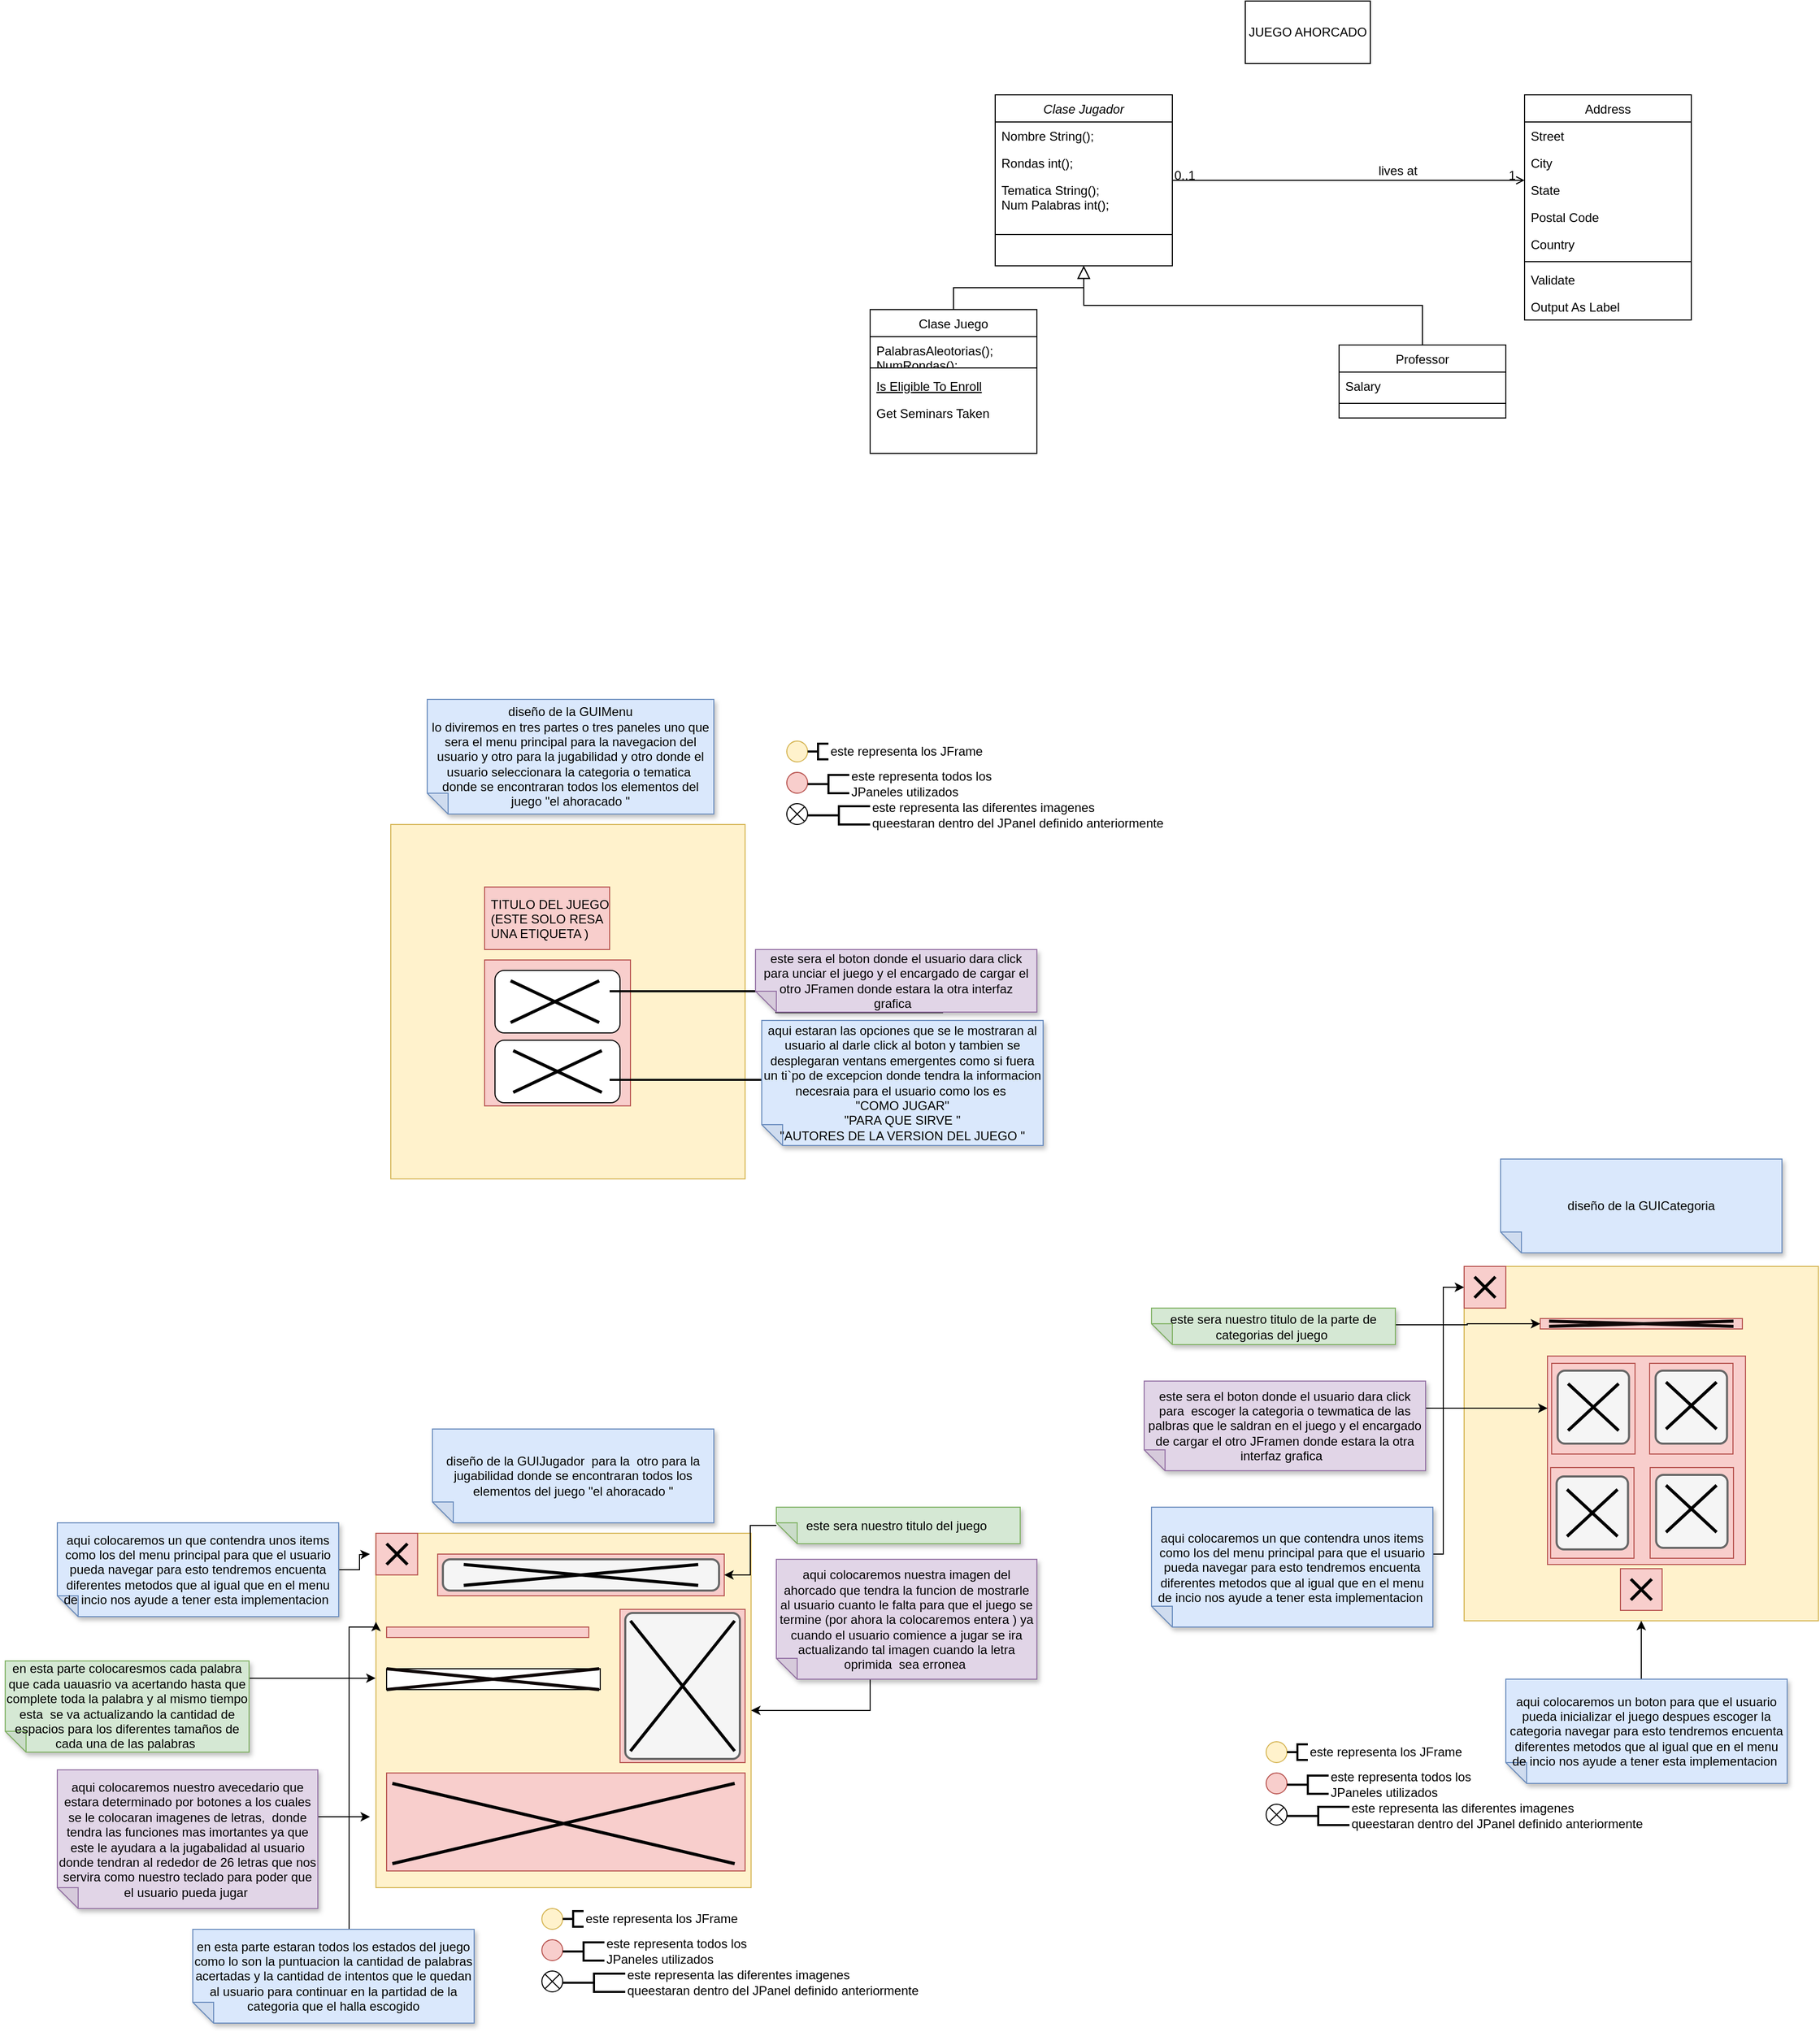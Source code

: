 <mxfile version="20.4.1" type="google"><diagram id="C5RBs43oDa-KdzZeNtuy" name="Page-1"><mxGraphModel grid="1" page="1" gridSize="10" guides="1" tooltips="1" connect="1" arrows="1" fold="1" pageScale="1" pageWidth="827" pageHeight="1169" math="0" shadow="0"><root><mxCell id="WIyWlLk6GJQsqaUBKTNV-0"/><mxCell id="WIyWlLk6GJQsqaUBKTNV-1" parent="WIyWlLk6GJQsqaUBKTNV-0"/><mxCell id="eJJuO-m5CHHQJqzlYh4W-20" value="" style="rounded=0;whiteSpace=wrap;html=1;fillColor=#f8cecc;strokeColor=#b85450;" vertex="1" parent="WIyWlLk6GJQsqaUBKTNV-1"><mxGeometry x="628.5" y="1434" width="80" height="87" as="geometry"/></mxCell><mxCell id="zkfFHV4jXpPFQw0GAbJ--0" value="Clase Jugador" style="swimlane;fontStyle=2;align=center;verticalAlign=top;childLayout=stackLayout;horizontal=1;startSize=26;horizontalStack=0;resizeParent=1;resizeLast=0;collapsible=1;marginBottom=0;rounded=0;shadow=0;strokeWidth=1;" vertex="1" parent="WIyWlLk6GJQsqaUBKTNV-1"><mxGeometry y="120" width="170" height="164" as="geometry"><mxRectangle x="230" y="140" width="160" height="26" as="alternateBounds"/></mxGeometry></mxCell><mxCell id="zkfFHV4jXpPFQw0GAbJ--1" value="Nombre String();" style="text;align=left;verticalAlign=top;spacingLeft=4;spacingRight=4;overflow=hidden;rotatable=0;points=[[0,0.5],[1,0.5]];portConstraint=eastwest;" vertex="1" parent="zkfFHV4jXpPFQw0GAbJ--0"><mxGeometry y="26" width="170" height="26" as="geometry"/></mxCell><mxCell id="zkfFHV4jXpPFQw0GAbJ--2" value="Rondas int();&#10;" style="text;align=left;verticalAlign=top;spacingLeft=4;spacingRight=4;overflow=hidden;rotatable=0;points=[[0,0.5],[1,0.5]];portConstraint=eastwest;rounded=0;shadow=0;html=0;" vertex="1" parent="zkfFHV4jXpPFQw0GAbJ--0"><mxGeometry y="52" width="170" height="26" as="geometry"/></mxCell><mxCell id="zkfFHV4jXpPFQw0GAbJ--3" value="Tematica String();&#10;Num Palabras int();&#10;" style="text;align=left;verticalAlign=top;spacingLeft=4;spacingRight=4;overflow=hidden;rotatable=0;points=[[0,0.5],[1,0.5]];portConstraint=eastwest;rounded=0;shadow=0;html=0;" vertex="1" parent="zkfFHV4jXpPFQw0GAbJ--0"><mxGeometry y="78" width="170" height="52" as="geometry"/></mxCell><mxCell id="zkfFHV4jXpPFQw0GAbJ--4" value="" style="line;html=1;strokeWidth=1;align=left;verticalAlign=middle;spacingTop=-1;spacingLeft=3;spacingRight=3;rotatable=0;labelPosition=right;points=[];portConstraint=eastwest;" vertex="1" parent="zkfFHV4jXpPFQw0GAbJ--0"><mxGeometry y="130" width="170" height="8" as="geometry"/></mxCell><mxCell id="zkfFHV4jXpPFQw0GAbJ--6" value="Clase Juego" style="swimlane;fontStyle=0;align=center;verticalAlign=top;childLayout=stackLayout;horizontal=1;startSize=26;horizontalStack=0;resizeParent=1;resizeLast=0;collapsible=1;marginBottom=0;rounded=0;shadow=0;strokeWidth=1;" vertex="1" parent="WIyWlLk6GJQsqaUBKTNV-1"><mxGeometry x="-120" y="326" width="160" height="138" as="geometry"><mxRectangle x="130" y="380" width="160" height="26" as="alternateBounds"/></mxGeometry></mxCell><mxCell id="zkfFHV4jXpPFQw0GAbJ--7" value="PalabrasAleotorias();&#10;NumRondas();&#10;IntentosRestantes();" style="text;align=left;verticalAlign=top;spacingLeft=4;spacingRight=4;overflow=hidden;rotatable=0;points=[[0,0.5],[1,0.5]];portConstraint=eastwest;" vertex="1" parent="zkfFHV4jXpPFQw0GAbJ--6"><mxGeometry y="26" width="160" height="26" as="geometry"/></mxCell><mxCell id="zkfFHV4jXpPFQw0GAbJ--9" value="" style="line;html=1;strokeWidth=1;align=left;verticalAlign=middle;spacingTop=-1;spacingLeft=3;spacingRight=3;rotatable=0;labelPosition=right;points=[];portConstraint=eastwest;" vertex="1" parent="zkfFHV4jXpPFQw0GAbJ--6"><mxGeometry y="52" width="160" height="8" as="geometry"/></mxCell><mxCell id="zkfFHV4jXpPFQw0GAbJ--10" value="Is Eligible To Enroll" style="text;align=left;verticalAlign=top;spacingLeft=4;spacingRight=4;overflow=hidden;rotatable=0;points=[[0,0.5],[1,0.5]];portConstraint=eastwest;fontStyle=4" vertex="1" parent="zkfFHV4jXpPFQw0GAbJ--6"><mxGeometry y="60" width="160" height="26" as="geometry"/></mxCell><mxCell id="zkfFHV4jXpPFQw0GAbJ--11" value="Get Seminars Taken" style="text;align=left;verticalAlign=top;spacingLeft=4;spacingRight=4;overflow=hidden;rotatable=0;points=[[0,0.5],[1,0.5]];portConstraint=eastwest;" vertex="1" parent="zkfFHV4jXpPFQw0GAbJ--6"><mxGeometry y="86" width="160" height="26" as="geometry"/></mxCell><mxCell id="zkfFHV4jXpPFQw0GAbJ--12" value="" style="endArrow=block;endSize=10;endFill=0;shadow=0;strokeWidth=1;rounded=0;edgeStyle=elbowEdgeStyle;elbow=vertical;" edge="1" parent="WIyWlLk6GJQsqaUBKTNV-1" source="zkfFHV4jXpPFQw0GAbJ--6" target="zkfFHV4jXpPFQw0GAbJ--0"><mxGeometry width="160" relative="1" as="geometry"><mxPoint x="200" y="203" as="sourcePoint"/><mxPoint x="200" y="203" as="targetPoint"/></mxGeometry></mxCell><mxCell id="zkfFHV4jXpPFQw0GAbJ--13" value="Professor" style="swimlane;fontStyle=0;align=center;verticalAlign=top;childLayout=stackLayout;horizontal=1;startSize=26;horizontalStack=0;resizeParent=1;resizeLast=0;collapsible=1;marginBottom=0;rounded=0;shadow=0;strokeWidth=1;" vertex="1" parent="WIyWlLk6GJQsqaUBKTNV-1"><mxGeometry x="330" y="360" width="160" height="70" as="geometry"><mxRectangle x="340" y="380" width="170" height="26" as="alternateBounds"/></mxGeometry></mxCell><mxCell id="zkfFHV4jXpPFQw0GAbJ--14" value="Salary" style="text;align=left;verticalAlign=top;spacingLeft=4;spacingRight=4;overflow=hidden;rotatable=0;points=[[0,0.5],[1,0.5]];portConstraint=eastwest;" vertex="1" parent="zkfFHV4jXpPFQw0GAbJ--13"><mxGeometry y="26" width="160" height="26" as="geometry"/></mxCell><mxCell id="zkfFHV4jXpPFQw0GAbJ--15" value="" style="line;html=1;strokeWidth=1;align=left;verticalAlign=middle;spacingTop=-1;spacingLeft=3;spacingRight=3;rotatable=0;labelPosition=right;points=[];portConstraint=eastwest;" vertex="1" parent="zkfFHV4jXpPFQw0GAbJ--13"><mxGeometry y="52" width="160" height="8" as="geometry"/></mxCell><mxCell id="zkfFHV4jXpPFQw0GAbJ--16" value="" style="endArrow=block;endSize=10;endFill=0;shadow=0;strokeWidth=1;rounded=0;edgeStyle=elbowEdgeStyle;elbow=vertical;" edge="1" parent="WIyWlLk6GJQsqaUBKTNV-1" source="zkfFHV4jXpPFQw0GAbJ--13" target="zkfFHV4jXpPFQw0GAbJ--0"><mxGeometry width="160" relative="1" as="geometry"><mxPoint x="210" y="373" as="sourcePoint"/><mxPoint x="310" y="271" as="targetPoint"/></mxGeometry></mxCell><mxCell id="zkfFHV4jXpPFQw0GAbJ--17" value="Address" style="swimlane;fontStyle=0;align=center;verticalAlign=top;childLayout=stackLayout;horizontal=1;startSize=26;horizontalStack=0;resizeParent=1;resizeLast=0;collapsible=1;marginBottom=0;rounded=0;shadow=0;strokeWidth=1;" vertex="1" parent="WIyWlLk6GJQsqaUBKTNV-1"><mxGeometry x="508" y="120" width="160" height="216" as="geometry"><mxRectangle x="550" y="140" width="160" height="26" as="alternateBounds"/></mxGeometry></mxCell><mxCell id="zkfFHV4jXpPFQw0GAbJ--18" value="Street" style="text;align=left;verticalAlign=top;spacingLeft=4;spacingRight=4;overflow=hidden;rotatable=0;points=[[0,0.5],[1,0.5]];portConstraint=eastwest;" vertex="1" parent="zkfFHV4jXpPFQw0GAbJ--17"><mxGeometry y="26" width="160" height="26" as="geometry"/></mxCell><mxCell id="zkfFHV4jXpPFQw0GAbJ--19" value="City" style="text;align=left;verticalAlign=top;spacingLeft=4;spacingRight=4;overflow=hidden;rotatable=0;points=[[0,0.5],[1,0.5]];portConstraint=eastwest;rounded=0;shadow=0;html=0;" vertex="1" parent="zkfFHV4jXpPFQw0GAbJ--17"><mxGeometry y="52" width="160" height="26" as="geometry"/></mxCell><mxCell id="zkfFHV4jXpPFQw0GAbJ--20" value="State" style="text;align=left;verticalAlign=top;spacingLeft=4;spacingRight=4;overflow=hidden;rotatable=0;points=[[0,0.5],[1,0.5]];portConstraint=eastwest;rounded=0;shadow=0;html=0;" vertex="1" parent="zkfFHV4jXpPFQw0GAbJ--17"><mxGeometry y="78" width="160" height="26" as="geometry"/></mxCell><mxCell id="zkfFHV4jXpPFQw0GAbJ--21" value="Postal Code" style="text;align=left;verticalAlign=top;spacingLeft=4;spacingRight=4;overflow=hidden;rotatable=0;points=[[0,0.5],[1,0.5]];portConstraint=eastwest;rounded=0;shadow=0;html=0;" vertex="1" parent="zkfFHV4jXpPFQw0GAbJ--17"><mxGeometry y="104" width="160" height="26" as="geometry"/></mxCell><mxCell id="zkfFHV4jXpPFQw0GAbJ--22" value="Country" style="text;align=left;verticalAlign=top;spacingLeft=4;spacingRight=4;overflow=hidden;rotatable=0;points=[[0,0.5],[1,0.5]];portConstraint=eastwest;rounded=0;shadow=0;html=0;" vertex="1" parent="zkfFHV4jXpPFQw0GAbJ--17"><mxGeometry y="130" width="160" height="26" as="geometry"/></mxCell><mxCell id="zkfFHV4jXpPFQw0GAbJ--23" value="" style="line;html=1;strokeWidth=1;align=left;verticalAlign=middle;spacingTop=-1;spacingLeft=3;spacingRight=3;rotatable=0;labelPosition=right;points=[];portConstraint=eastwest;" vertex="1" parent="zkfFHV4jXpPFQw0GAbJ--17"><mxGeometry y="156" width="160" height="8" as="geometry"/></mxCell><mxCell id="zkfFHV4jXpPFQw0GAbJ--24" value="Validate" style="text;align=left;verticalAlign=top;spacingLeft=4;spacingRight=4;overflow=hidden;rotatable=0;points=[[0,0.5],[1,0.5]];portConstraint=eastwest;" vertex="1" parent="zkfFHV4jXpPFQw0GAbJ--17"><mxGeometry y="164" width="160" height="26" as="geometry"/></mxCell><mxCell id="zkfFHV4jXpPFQw0GAbJ--25" value="Output As Label" style="text;align=left;verticalAlign=top;spacingLeft=4;spacingRight=4;overflow=hidden;rotatable=0;points=[[0,0.5],[1,0.5]];portConstraint=eastwest;" vertex="1" parent="zkfFHV4jXpPFQw0GAbJ--17"><mxGeometry y="190" width="160" height="26" as="geometry"/></mxCell><mxCell id="zkfFHV4jXpPFQw0GAbJ--26" value="" style="endArrow=open;shadow=0;strokeWidth=1;rounded=0;endFill=1;edgeStyle=elbowEdgeStyle;elbow=vertical;" edge="1" parent="WIyWlLk6GJQsqaUBKTNV-1" source="zkfFHV4jXpPFQw0GAbJ--0" target="zkfFHV4jXpPFQw0GAbJ--17"><mxGeometry x="0.5" y="41" relative="1" as="geometry"><mxPoint x="380" y="192" as="sourcePoint"/><mxPoint x="540" y="192" as="targetPoint"/><mxPoint x="-40" y="32" as="offset"/></mxGeometry></mxCell><mxCell id="zkfFHV4jXpPFQw0GAbJ--27" value="0..1" style="resizable=0;align=left;verticalAlign=bottom;labelBackgroundColor=none;fontSize=12;" connectable="0" vertex="1" parent="zkfFHV4jXpPFQw0GAbJ--26"><mxGeometry x="-1" relative="1" as="geometry"><mxPoint y="4" as="offset"/></mxGeometry></mxCell><mxCell id="zkfFHV4jXpPFQw0GAbJ--28" value="1" style="resizable=0;align=right;verticalAlign=bottom;labelBackgroundColor=none;fontSize=12;" connectable="0" vertex="1" parent="zkfFHV4jXpPFQw0GAbJ--26"><mxGeometry x="1" relative="1" as="geometry"><mxPoint x="-7" y="4" as="offset"/></mxGeometry></mxCell><mxCell id="zkfFHV4jXpPFQw0GAbJ--29" value="lives at" style="text;html=1;resizable=0;points=[];;align=center;verticalAlign=middle;labelBackgroundColor=none;rounded=0;shadow=0;strokeWidth=1;fontSize=12;" vertex="1" connectable="0" parent="zkfFHV4jXpPFQw0GAbJ--26"><mxGeometry x="0.5" y="49" relative="1" as="geometry"><mxPoint x="-38" y="40" as="offset"/></mxGeometry></mxCell><mxCell id="DxeqXv4KciWiKfN4FZ3a-0" value="" style="whiteSpace=wrap;html=1;aspect=fixed;fillColor=#fff2cc;strokeColor=#d6b656;" vertex="1" parent="WIyWlLk6GJQsqaUBKTNV-1"><mxGeometry x="-580" y="820" width="340" height="340" as="geometry"/></mxCell><mxCell id="juUtzUg5Ra4ttqDd-dAp-9" value="" style="whiteSpace=wrap;html=1;aspect=fixed;fillColor=#f8cecc;strokeColor=#b85450;" vertex="1" parent="WIyWlLk6GJQsqaUBKTNV-1"><mxGeometry x="-490" y="950" width="140" height="140" as="geometry"/></mxCell><mxCell id="DxeqXv4KciWiKfN4FZ3a-1" value="" style="rounded=1;whiteSpace=wrap;html=1;" vertex="1" parent="WIyWlLk6GJQsqaUBKTNV-1"><mxGeometry x="-480" y="960" width="120" height="60" as="geometry"/></mxCell><mxCell id="FTtFt8hv_-mcsNCD_qoT-0" value="JUEGO AHORCADO" style="rounded=0;whiteSpace=wrap;html=1;" vertex="1" parent="WIyWlLk6GJQsqaUBKTNV-1"><mxGeometry x="240" y="30" width="120" height="60" as="geometry"/></mxCell><mxCell id="juUtzUg5Ra4ttqDd-dAp-1" value="diseño de la GUIMenu&lt;br&gt;lo diviremos en tres partes o tres paneles uno que sera el menu principal para la navegacion del usuario y otro para la jugabilidad y otro donde el usuario seleccionara la categoria o tematica&amp;nbsp; donde se encontraran todos los elementos del juego &quot;el ahoracado &quot;" style="shape=note;whiteSpace=wrap;html=1;backgroundOutline=1;darkOpacity=0.05;fillColor=#dae8fc;strokeColor=#6c8ebf;fillStyle=solid;direction=west;gradientDirection=north;shadow=1;size=20;pointerEvents=1;" vertex="1" parent="WIyWlLk6GJQsqaUBKTNV-1"><mxGeometry x="-545" y="700" width="275" height="110" as="geometry"/></mxCell><mxCell id="juUtzUg5Ra4ttqDd-dAp-2" value="" style="rounded=1;whiteSpace=wrap;html=1;" vertex="1" parent="WIyWlLk6GJQsqaUBKTNV-1"><mxGeometry x="-480" y="1027" width="120" height="60" as="geometry"/></mxCell><mxCell id="juUtzUg5Ra4ttqDd-dAp-3" value="" style="strokeWidth=2;html=1;shape=mxgraph.flowchart.annotation_2;align=left;labelPosition=right;pointerEvents=1;" vertex="1" parent="WIyWlLk6GJQsqaUBKTNV-1"><mxGeometry x="-370" y="1010" width="320" height="110" as="geometry"/></mxCell><mxCell id="juUtzUg5Ra4ttqDd-dAp-5" value="aqui estaran las opciones que se le mostraran al usuario al darle click al boton y tambien se desplegaran ventans emergentes como si fuera un ti`po de excepcion donde tendra la informacion necesraia para el usuario como los es&amp;nbsp;&lt;br&gt;&quot;COMO JUGAR&quot;&lt;br&gt;&quot;PARA QUE SIRVE &quot;&lt;br&gt;&quot;AUTORES DE LA VERSION DEL JUEGO &quot;" style="shape=note;whiteSpace=wrap;html=1;backgroundOutline=1;darkOpacity=0.05;fillColor=#dae8fc;strokeColor=#6c8ebf;fillStyle=solid;direction=west;gradientDirection=north;shadow=1;size=20;pointerEvents=1;" vertex="1" parent="WIyWlLk6GJQsqaUBKTNV-1"><mxGeometry x="-224" y="1008" width="270" height="120" as="geometry"/></mxCell><mxCell id="juUtzUg5Ra4ttqDd-dAp-12" value="" style="rounded=0;whiteSpace=wrap;html=1;fillColor=#f8cecc;strokeColor=#b85450;" vertex="1" parent="WIyWlLk6GJQsqaUBKTNV-1"><mxGeometry x="-490" y="880" width="120" height="60" as="geometry"/></mxCell><mxCell id="juUtzUg5Ra4ttqDd-dAp-6" value="TITULO DEL JUEGO &#10;(ESTE SOLO RESA &#10;UNA ETIQUETA )" style="text;strokeColor=none;fillColor=none;align=left;verticalAlign=middle;spacingLeft=4;spacingRight=4;overflow=hidden;points=[[0,0.5],[1,0.5]];portConstraint=eastwest;rotatable=0;" vertex="1" parent="WIyWlLk6GJQsqaUBKTNV-1"><mxGeometry x="-490" y="885" width="150" height="50" as="geometry"/></mxCell><mxCell id="juUtzUg5Ra4ttqDd-dAp-7" value="" style="strokeWidth=2;html=1;shape=mxgraph.flowchart.annotation_2;align=left;labelPosition=right;pointerEvents=1;" vertex="1" parent="WIyWlLk6GJQsqaUBKTNV-1"><mxGeometry x="-370" y="960" width="320" height="40" as="geometry"/></mxCell><mxCell id="juUtzUg5Ra4ttqDd-dAp-8" value="este sera el boton donde el usuario dara click para unciar el juego y el encargado de cargar el otro JFramen donde estara la otra interfaz grafica&amp;nbsp;&amp;nbsp;" style="shape=note;whiteSpace=wrap;html=1;backgroundOutline=1;darkOpacity=0.05;fillColor=#e1d5e7;strokeColor=#9673a6;fillStyle=solid;direction=west;gradientDirection=north;shadow=1;size=20;pointerEvents=1;" vertex="1" parent="WIyWlLk6GJQsqaUBKTNV-1"><mxGeometry x="-230" y="940" width="270" height="60" as="geometry"/></mxCell><mxCell id="juUtzUg5Ra4ttqDd-dAp-15" value="" style="shape=umlDestroy;whiteSpace=wrap;html=1;strokeWidth=3;" vertex="1" parent="WIyWlLk6GJQsqaUBKTNV-1"><mxGeometry x="-465" y="970" width="85" height="40" as="geometry"/></mxCell><mxCell id="juUtzUg5Ra4ttqDd-dAp-16" value="" style="shape=umlDestroy;whiteSpace=wrap;html=1;strokeWidth=3;" vertex="1" parent="WIyWlLk6GJQsqaUBKTNV-1"><mxGeometry x="-462.5" y="1037" width="85" height="40" as="geometry"/></mxCell><mxCell id="juUtzUg5Ra4ttqDd-dAp-18" value="diseño de la GUIJugador&amp;nbsp; para la&amp;nbsp; otro para la jugabilidad donde se encontraran todos los elementos del juego &quot;el ahoracado &quot;" style="shape=note;whiteSpace=wrap;html=1;backgroundOutline=1;darkOpacity=0.05;fillColor=#dae8fc;strokeColor=#6c8ebf;fillStyle=solid;direction=west;gradientDirection=north;shadow=1;size=20;pointerEvents=1;" vertex="1" parent="WIyWlLk6GJQsqaUBKTNV-1"><mxGeometry x="-540" y="1400" width="270" height="90" as="geometry"/></mxCell><mxCell id="juUtzUg5Ra4ttqDd-dAp-19" value="" style="rounded=0;whiteSpace=wrap;html=1;fillColor=#fff2cc;strokeColor=#d6b656;" vertex="1" parent="WIyWlLk6GJQsqaUBKTNV-1"><mxGeometry x="-594.25" y="1500" width="360" height="340" as="geometry"/></mxCell><mxCell id="juUtzUg5Ra4ttqDd-dAp-20" value="" style="rounded=0;whiteSpace=wrap;html=1;fillColor=#f8cecc;strokeColor=#b85450;" vertex="1" parent="WIyWlLk6GJQsqaUBKTNV-1"><mxGeometry x="-584" y="1730" width="344" height="94" as="geometry"/></mxCell><mxCell id="juUtzUg5Ra4ttqDd-dAp-21" value="" style="rounded=0;whiteSpace=wrap;html=1;fillColor=#f8cecc;strokeColor=#b85450;" vertex="1" parent="WIyWlLk6GJQsqaUBKTNV-1"><mxGeometry x="-594.25" y="1500" width="40" height="40" as="geometry"/></mxCell><mxCell id="juUtzUg5Ra4ttqDd-dAp-22" value="" style="shape=umlDestroy;whiteSpace=wrap;html=1;strokeWidth=3;" vertex="1" parent="WIyWlLk6GJQsqaUBKTNV-1"><mxGeometry x="-584" y="1510" width="20" height="20" as="geometry"/></mxCell><mxCell id="juUtzUg5Ra4ttqDd-dAp-23" value="" style="shape=umlDestroy;whiteSpace=wrap;html=1;strokeWidth=3;" vertex="1" parent="WIyWlLk6GJQsqaUBKTNV-1"><mxGeometry x="-578.5" y="1740" width="328.5" height="77" as="geometry"/></mxCell><mxCell id="juUtzUg5Ra4ttqDd-dAp-33" value="" style="rounded=0;whiteSpace=wrap;html=1;fillColor=#f8cecc;strokeColor=#b85450;" vertex="1" parent="WIyWlLk6GJQsqaUBKTNV-1"><mxGeometry x="-360" y="1573" width="120" height="147" as="geometry"/></mxCell><mxCell id="juUtzUg5Ra4ttqDd-dAp-24" value="" style="rounded=1;whiteSpace=wrap;html=1;absoluteArcSize=1;arcSize=14;strokeWidth=2;fillColor=#f5f5f5;fontColor=#333333;strokeColor=#666666;" vertex="1" parent="WIyWlLk6GJQsqaUBKTNV-1"><mxGeometry x="-355" y="1576.5" width="110" height="140" as="geometry"/></mxCell><mxCell id="juUtzUg5Ra4ttqDd-dAp-27" value="" style="rounded=0;whiteSpace=wrap;html=1;" vertex="1" parent="WIyWlLk6GJQsqaUBKTNV-1"><mxGeometry x="-584" y="1630" width="205" height="20" as="geometry"/></mxCell><mxCell id="juUtzUg5Ra4ttqDd-dAp-28" value="" style="rounded=0;whiteSpace=wrap;html=1;fillColor=#f8cecc;strokeColor=#b85450;" vertex="1" parent="WIyWlLk6GJQsqaUBKTNV-1"><mxGeometry x="-535" y="1520" width="275" height="40" as="geometry"/></mxCell><mxCell id="juUtzUg5Ra4ttqDd-dAp-34" value="" style="rounded=1;whiteSpace=wrap;html=1;absoluteArcSize=1;arcSize=14;strokeWidth=2;fillColor=#f5f5f5;fontColor=#333333;strokeColor=#666666;" vertex="1" parent="WIyWlLk6GJQsqaUBKTNV-1"><mxGeometry x="-530" y="1525" width="265" height="30" as="geometry"/></mxCell><mxCell id="juUtzUg5Ra4ttqDd-dAp-29" value="" style="shape=umlDestroy;whiteSpace=wrap;html=1;strokeWidth=3;" vertex="1" parent="WIyWlLk6GJQsqaUBKTNV-1"><mxGeometry x="-510" y="1530" width="225" height="20" as="geometry"/></mxCell><mxCell id="juUtzUg5Ra4ttqDd-dAp-32" value="" style="shape=umlDestroy;whiteSpace=wrap;html=1;strokeWidth=3;rotation=0;fillColor=#f8cecc;strokeColor=#0F0707;" vertex="1" parent="WIyWlLk6GJQsqaUBKTNV-1"><mxGeometry x="-584" y="1630" width="204" height="20" as="geometry"/></mxCell><mxCell id="juUtzUg5Ra4ttqDd-dAp-35" value="" style="rounded=0;whiteSpace=wrap;html=1;fillColor=#f8cecc;strokeColor=#b85450;" vertex="1" parent="WIyWlLk6GJQsqaUBKTNV-1"><mxGeometry x="-584" y="1590" width="194" height="10" as="geometry"/></mxCell><mxCell id="juUtzUg5Ra4ttqDd-dAp-44" style="edgeStyle=orthogonalEdgeStyle;rounded=0;orthogonalLoop=1;jettySize=auto;html=1;" edge="1" parent="WIyWlLk6GJQsqaUBKTNV-1" source="juUtzUg5Ra4ttqDd-dAp-38" target="juUtzUg5Ra4ttqDd-dAp-19"><mxGeometry relative="1" as="geometry"><Array as="points"><mxPoint x="-120" y="1670"/></Array></mxGeometry></mxCell><mxCell id="juUtzUg5Ra4ttqDd-dAp-38" value="aqui colocaremos nuestra imagen del ahorcado que tendra la funcion de mostrarle al usuario cuanto le falta para que el juego se termine (por ahora la colocaremos entera ) ya cuando el usuario comience a jugar se ira actualizando tal imagen cuando la letra oprimida&amp;nbsp; sea erronea&amp;nbsp;" style="shape=note;whiteSpace=wrap;html=1;backgroundOutline=1;darkOpacity=0.05;fillColor=#e1d5e7;strokeColor=#9673a6;fillStyle=solid;direction=west;gradientDirection=north;shadow=1;size=20;pointerEvents=1;" vertex="1" parent="WIyWlLk6GJQsqaUBKTNV-1"><mxGeometry x="-210" y="1525" width="250" height="115" as="geometry"/></mxCell><mxCell id="juUtzUg5Ra4ttqDd-dAp-40" style="edgeStyle=orthogonalEdgeStyle;rounded=0;orthogonalLoop=1;jettySize=auto;html=1;" edge="1" parent="WIyWlLk6GJQsqaUBKTNV-1" source="juUtzUg5Ra4ttqDd-dAp-39"><mxGeometry relative="1" as="geometry"><mxPoint x="-600" y="1520" as="targetPoint"/></mxGeometry></mxCell><mxCell id="juUtzUg5Ra4ttqDd-dAp-39" value="aqui colocaremos un que contendra unos items como los del menu principal para que el usuario pueda navegar para esto tendremos encuenta diferentes metodos que al igual que en el menu de incio nos ayude a tener esta implementacion&amp;nbsp;" style="shape=note;whiteSpace=wrap;html=1;backgroundOutline=1;darkOpacity=0.05;fillColor=#dae8fc;strokeColor=#6c8ebf;fillStyle=solid;direction=west;gradientDirection=north;shadow=1;size=20;pointerEvents=1;" vertex="1" parent="WIyWlLk6GJQsqaUBKTNV-1"><mxGeometry x="-900" y="1490" width="270" height="90" as="geometry"/></mxCell><mxCell id="juUtzUg5Ra4ttqDd-dAp-43" style="edgeStyle=orthogonalEdgeStyle;rounded=0;orthogonalLoop=1;jettySize=auto;html=1;" edge="1" parent="WIyWlLk6GJQsqaUBKTNV-1" source="juUtzUg5Ra4ttqDd-dAp-41"><mxGeometry relative="1" as="geometry"><mxPoint x="-600" y="1772.0" as="targetPoint"/><Array as="points"><mxPoint x="-640" y="1772"/><mxPoint x="-640" y="1772"/></Array></mxGeometry></mxCell><mxCell id="juUtzUg5Ra4ttqDd-dAp-41" value="aqui colocaremos nuestro avecedario que estara determinado por botones a los cuales se le colocaran imagenes de letras,&amp;nbsp; donde tendra las funciones mas imortantes ya que este le ayudara a la jugabalidad al usuario donde tendran al rededor de 26 letras que nos servira como nuestro teclado para poder que el usuario pueda jugar&amp;nbsp;" style="shape=note;whiteSpace=wrap;html=1;backgroundOutline=1;darkOpacity=0.05;fillColor=#e1d5e7;strokeColor=#9673a6;fillStyle=solid;direction=west;gradientDirection=north;shadow=1;size=20;pointerEvents=1;" vertex="1" parent="WIyWlLk6GJQsqaUBKTNV-1"><mxGeometry x="-900" y="1727" width="250" height="133" as="geometry"/></mxCell><mxCell id="juUtzUg5Ra4ttqDd-dAp-46" style="edgeStyle=orthogonalEdgeStyle;rounded=0;orthogonalLoop=1;jettySize=auto;html=1;entryX=1;entryY=0.5;entryDx=0;entryDy=0;" edge="1" parent="WIyWlLk6GJQsqaUBKTNV-1" source="juUtzUg5Ra4ttqDd-dAp-45" target="juUtzUg5Ra4ttqDd-dAp-28"><mxGeometry relative="1" as="geometry"/></mxCell><mxCell id="juUtzUg5Ra4ttqDd-dAp-45" value="este sera nuestro titulo del juego&amp;nbsp;" style="shape=note;whiteSpace=wrap;html=1;backgroundOutline=1;darkOpacity=0.05;fillStyle=solid;direction=west;gradientDirection=north;shadow=1;size=20;pointerEvents=1;fillColor=#d5e8d4;strokeColor=#82b366;" vertex="1" parent="WIyWlLk6GJQsqaUBKTNV-1"><mxGeometry x="-210" y="1475" width="234" height="35" as="geometry"/></mxCell><mxCell id="juUtzUg5Ra4ttqDd-dAp-47" value="" style="whiteSpace=wrap;html=1;aspect=fixed;fillColor=#fff2cc;strokeColor=#d6b656;" vertex="1" parent="WIyWlLk6GJQsqaUBKTNV-1"><mxGeometry x="450" y="1244" width="340" height="340" as="geometry"/></mxCell><mxCell id="eJJuO-m5CHHQJqzlYh4W-0" value="" style="rounded=0;whiteSpace=wrap;html=1;fillColor=#f8cecc;strokeColor=#b85450;" vertex="1" parent="WIyWlLk6GJQsqaUBKTNV-1"><mxGeometry x="530" y="1330" width="190" height="200" as="geometry"/></mxCell><mxCell id="juUtzUg5Ra4ttqDd-dAp-48" value="diseño de la GUICategoria&lt;br&gt;" style="shape=note;whiteSpace=wrap;html=1;backgroundOutline=1;darkOpacity=0.05;fillColor=#dae8fc;strokeColor=#6c8ebf;fillStyle=solid;direction=west;gradientDirection=north;shadow=1;size=20;pointerEvents=1;" vertex="1" parent="WIyWlLk6GJQsqaUBKTNV-1"><mxGeometry x="485" y="1141" width="270" height="90" as="geometry"/></mxCell><mxCell id="eJJuO-m5CHHQJqzlYh4W-1" value="" style="rounded=0;whiteSpace=wrap;html=1;fillColor=#f8cecc;strokeColor=#b85450;" vertex="1" parent="WIyWlLk6GJQsqaUBKTNV-1"><mxGeometry x="533" y="1437" width="80" height="87" as="geometry"/></mxCell><mxCell id="eJJuO-m5CHHQJqzlYh4W-2" value="" style="rounded=0;whiteSpace=wrap;html=1;fillColor=#f8cecc;strokeColor=#b85450;" vertex="1" parent="WIyWlLk6GJQsqaUBKTNV-1"><mxGeometry x="534" y="1337" width="80" height="87" as="geometry"/></mxCell><mxCell id="eJJuO-m5CHHQJqzlYh4W-3" value="" style="rounded=0;whiteSpace=wrap;html=1;fillColor=#f8cecc;strokeColor=#b85450;" vertex="1" parent="WIyWlLk6GJQsqaUBKTNV-1"><mxGeometry x="628" y="1337" width="80" height="87" as="geometry"/></mxCell><mxCell id="eJJuO-m5CHHQJqzlYh4W-6" value="" style="rounded=0;whiteSpace=wrap;html=1;fillColor=#f8cecc;strokeColor=#b85450;" vertex="1" parent="WIyWlLk6GJQsqaUBKTNV-1"><mxGeometry x="450" y="1244" width="40" height="40" as="geometry"/></mxCell><mxCell id="eJJuO-m5CHHQJqzlYh4W-7" value="" style="shape=umlDestroy;whiteSpace=wrap;html=1;strokeWidth=3;" vertex="1" parent="WIyWlLk6GJQsqaUBKTNV-1"><mxGeometry x="460" y="1254" width="20" height="20" as="geometry"/></mxCell><mxCell id="eJJuO-m5CHHQJqzlYh4W-8" value="" style="rounded=0;whiteSpace=wrap;html=1;fillColor=#f8cecc;strokeColor=#b85450;" vertex="1" parent="WIyWlLk6GJQsqaUBKTNV-1"><mxGeometry x="523" y="1294" width="194" height="10" as="geometry"/></mxCell><mxCell id="eJJuO-m5CHHQJqzlYh4W-9" value="" style="shape=umlDestroy;whiteSpace=wrap;html=1;strokeWidth=3;rotation=0;fillColor=#f8cecc;strokeColor=#0F0707;" vertex="1" parent="WIyWlLk6GJQsqaUBKTNV-1"><mxGeometry x="531.5" y="1296.5" width="177" height="5" as="geometry"/></mxCell><mxCell id="eJJuO-m5CHHQJqzlYh4W-10" value="" style="rounded=1;whiteSpace=wrap;html=1;absoluteArcSize=1;arcSize=14;strokeWidth=2;fillColor=#f5f5f5;fontColor=#333333;strokeColor=#666666;" vertex="1" parent="WIyWlLk6GJQsqaUBKTNV-1"><mxGeometry x="539.75" y="1344" width="68.5" height="70" as="geometry"/></mxCell><mxCell id="eJJuO-m5CHHQJqzlYh4W-11" value="" style="rounded=1;whiteSpace=wrap;html=1;absoluteArcSize=1;arcSize=14;strokeWidth=2;fillColor=#f5f5f5;fontColor=#333333;strokeColor=#666666;" vertex="1" parent="WIyWlLk6GJQsqaUBKTNV-1"><mxGeometry x="538.75" y="1445.5" width="68.5" height="70" as="geometry"/></mxCell><mxCell id="eJJuO-m5CHHQJqzlYh4W-12" value="" style="rounded=1;whiteSpace=wrap;html=1;absoluteArcSize=1;arcSize=14;strokeWidth=2;fillColor=#f5f5f5;fontColor=#333333;strokeColor=#666666;" vertex="1" parent="WIyWlLk6GJQsqaUBKTNV-1"><mxGeometry x="633.75" y="1445.5" width="68.5" height="70" as="geometry"/></mxCell><mxCell id="eJJuO-m5CHHQJqzlYh4W-13" value="" style="rounded=1;whiteSpace=wrap;html=1;absoluteArcSize=1;arcSize=14;strokeWidth=2;fillColor=#f5f5f5;fontColor=#333333;strokeColor=#666666;" vertex="1" parent="WIyWlLk6GJQsqaUBKTNV-1"><mxGeometry x="633.75" y="1344" width="68.5" height="70" as="geometry"/></mxCell><mxCell id="eJJuO-m5CHHQJqzlYh4W-14" value="" style="shape=umlDestroy;whiteSpace=wrap;html=1;strokeWidth=3;" vertex="1" parent="WIyWlLk6GJQsqaUBKTNV-1"><mxGeometry x="-350" y="1584" width="100" height="125" as="geometry"/></mxCell><mxCell id="juUtzUg5Ra4ttqDd-dAp-26" value="" style="shape=umlDestroy;whiteSpace=wrap;html=1;strokeWidth=3;" vertex="1" parent="WIyWlLk6GJQsqaUBKTNV-1"><mxGeometry x="549.75" y="1356.5" width="48.5" height="45" as="geometry"/></mxCell><mxCell id="eJJuO-m5CHHQJqzlYh4W-21" value="" style="rounded=0;whiteSpace=wrap;html=1;fillColor=#f8cecc;strokeColor=#b85450;" vertex="1" parent="WIyWlLk6GJQsqaUBKTNV-1"><mxGeometry x="628.5" y="1437" width="80" height="87" as="geometry"/></mxCell><mxCell id="eJJuO-m5CHHQJqzlYh4W-15" value="" style="shape=umlDestroy;whiteSpace=wrap;html=1;strokeWidth=3;" vertex="1" parent="WIyWlLk6GJQsqaUBKTNV-1"><mxGeometry x="643.75" y="1355" width="48.5" height="45" as="geometry"/></mxCell><mxCell id="eJJuO-m5CHHQJqzlYh4W-22" value="" style="rounded=1;whiteSpace=wrap;html=1;absoluteArcSize=1;arcSize=14;strokeWidth=2;fillColor=#f5f5f5;fontColor=#333333;strokeColor=#666666;" vertex="1" parent="WIyWlLk6GJQsqaUBKTNV-1"><mxGeometry x="634.25" y="1444" width="68.5" height="70" as="geometry"/></mxCell><mxCell id="eJJuO-m5CHHQJqzlYh4W-16" value="" style="shape=umlDestroy;whiteSpace=wrap;html=1;strokeWidth=3;" vertex="1" parent="WIyWlLk6GJQsqaUBKTNV-1"><mxGeometry x="643.75" y="1454" width="48.5" height="45" as="geometry"/></mxCell><mxCell id="eJJuO-m5CHHQJqzlYh4W-17" value="" style="shape=umlDestroy;whiteSpace=wrap;html=1;strokeWidth=3;" vertex="1" parent="WIyWlLk6GJQsqaUBKTNV-1"><mxGeometry x="548.75" y="1458" width="48.5" height="45" as="geometry"/></mxCell><mxCell id="eJJuO-m5CHHQJqzlYh4W-18" value="" style="rounded=0;whiteSpace=wrap;html=1;fillColor=#f8cecc;strokeColor=#b85450;" vertex="1" parent="WIyWlLk6GJQsqaUBKTNV-1"><mxGeometry x="600" y="1534" width="40" height="40" as="geometry"/></mxCell><mxCell id="eJJuO-m5CHHQJqzlYh4W-19" value="" style="shape=umlDestroy;whiteSpace=wrap;html=1;strokeWidth=3;" vertex="1" parent="WIyWlLk6GJQsqaUBKTNV-1"><mxGeometry x="610" y="1544" width="20" height="20" as="geometry"/></mxCell><mxCell id="2BzqpATisl-56_syzsD6-1" style="edgeStyle=orthogonalEdgeStyle;rounded=0;orthogonalLoop=1;jettySize=auto;html=1;entryX=-0.001;entryY=0.409;entryDx=0;entryDy=0;entryPerimeter=0;" edge="1" parent="WIyWlLk6GJQsqaUBKTNV-1" source="2BzqpATisl-56_syzsD6-0" target="juUtzUg5Ra4ttqDd-dAp-19"><mxGeometry relative="1" as="geometry"><Array as="points"><mxPoint x="-680" y="1640"/></Array></mxGeometry></mxCell><mxCell id="2BzqpATisl-56_syzsD6-0" value="en esta parte colocaresmos cada palabra que cada uauasrio va acertando hasta que complete toda la palabra y al mismo tiempo esta&amp;nbsp; se va actualizando la cantidad de espacios para los diferentes tamaños de cada una de las palabras&amp;nbsp;" style="shape=note;whiteSpace=wrap;html=1;backgroundOutline=1;darkOpacity=0.05;fillStyle=solid;direction=west;gradientDirection=north;shadow=1;size=20;pointerEvents=1;fillColor=#d5e8d4;strokeColor=#82b366;" vertex="1" parent="WIyWlLk6GJQsqaUBKTNV-1"><mxGeometry x="-950" y="1622.5" width="234" height="87.5" as="geometry"/></mxCell><mxCell id="2BzqpATisl-56_syzsD6-3" style="edgeStyle=orthogonalEdgeStyle;rounded=0;orthogonalLoop=1;jettySize=auto;html=1;entryX=0;entryY=0.25;entryDx=0;entryDy=0;" edge="1" parent="WIyWlLk6GJQsqaUBKTNV-1" source="2BzqpATisl-56_syzsD6-2" target="juUtzUg5Ra4ttqDd-dAp-19"><mxGeometry relative="1" as="geometry"><Array as="points"><mxPoint x="-620" y="1590"/><mxPoint x="-594" y="1590"/></Array></mxGeometry></mxCell><mxCell id="2BzqpATisl-56_syzsD6-2" value="en esta parte estaran todos los estados del juego como lo son la puntuacion la cantidad de palabras acertadas y la cantidad de intentos que le quedan al usuario para continuar en la partidad de la categoria que el halla escogido" style="shape=note;whiteSpace=wrap;html=1;backgroundOutline=1;darkOpacity=0.05;fillColor=#dae8fc;strokeColor=#6c8ebf;fillStyle=solid;direction=west;gradientDirection=north;shadow=1;size=20;pointerEvents=1;" vertex="1" parent="WIyWlLk6GJQsqaUBKTNV-1"><mxGeometry x="-770" y="1880" width="270" height="90" as="geometry"/></mxCell><mxCell id="2BzqpATisl-56_syzsD6-5" value="" style="ellipse;whiteSpace=wrap;html=1;aspect=fixed;fillColor=#fff2cc;strokeColor=#d6b656;" vertex="1" parent="WIyWlLk6GJQsqaUBKTNV-1"><mxGeometry x="-200" y="740" width="20" height="20" as="geometry"/></mxCell><mxCell id="2BzqpATisl-56_syzsD6-6" value="" style="ellipse;whiteSpace=wrap;html=1;aspect=fixed;fillColor=#f8cecc;strokeColor=#b85450;" vertex="1" parent="WIyWlLk6GJQsqaUBKTNV-1"><mxGeometry x="-200" y="770" width="20" height="20" as="geometry"/></mxCell><mxCell id="2BzqpATisl-56_syzsD6-10" value="" style="verticalLabelPosition=bottom;verticalAlign=top;html=1;shape=mxgraph.flowchart.or;" vertex="1" parent="WIyWlLk6GJQsqaUBKTNV-1"><mxGeometry x="-200" y="800" width="20" height="20" as="geometry"/></mxCell><mxCell id="2BzqpATisl-56_syzsD6-12" value="este representa los JFrame" style="strokeWidth=2;html=1;shape=mxgraph.flowchart.annotation_2;align=left;labelPosition=right;pointerEvents=1;" vertex="1" parent="WIyWlLk6GJQsqaUBKTNV-1"><mxGeometry x="-180" y="742.5" width="20" height="15" as="geometry"/></mxCell><mxCell id="2BzqpATisl-56_syzsD6-13" value="este representa todos los &lt;br&gt;JPaneles utilizados" style="strokeWidth=2;html=1;shape=mxgraph.flowchart.annotation_2;align=left;labelPosition=right;pointerEvents=1;" vertex="1" parent="WIyWlLk6GJQsqaUBKTNV-1"><mxGeometry x="-180" y="772.5" width="40" height="17.5" as="geometry"/></mxCell><mxCell id="2BzqpATisl-56_syzsD6-14" value="este representa las diferentes imagenes&amp;nbsp;&lt;br&gt;queestaran dentro del JPanel definido anteriormente" style="strokeWidth=2;html=1;shape=mxgraph.flowchart.annotation_2;align=left;labelPosition=right;pointerEvents=1;" vertex="1" parent="WIyWlLk6GJQsqaUBKTNV-1"><mxGeometry x="-180" y="802.5" width="60" height="17.5" as="geometry"/></mxCell><mxCell id="2BzqpATisl-56_syzsD6-23" value="" style="ellipse;whiteSpace=wrap;html=1;aspect=fixed;fillColor=#fff2cc;strokeColor=#d6b656;" vertex="1" parent="WIyWlLk6GJQsqaUBKTNV-1"><mxGeometry x="-435" y="1860" width="20" height="20" as="geometry"/></mxCell><mxCell id="2BzqpATisl-56_syzsD6-24" value="" style="ellipse;whiteSpace=wrap;html=1;aspect=fixed;fillColor=#f8cecc;strokeColor=#b85450;" vertex="1" parent="WIyWlLk6GJQsqaUBKTNV-1"><mxGeometry x="-435" y="1890" width="20" height="20" as="geometry"/></mxCell><mxCell id="2BzqpATisl-56_syzsD6-25" value="" style="verticalLabelPosition=bottom;verticalAlign=top;html=1;shape=mxgraph.flowchart.or;" vertex="1" parent="WIyWlLk6GJQsqaUBKTNV-1"><mxGeometry x="-435" y="1920" width="20" height="20" as="geometry"/></mxCell><mxCell id="2BzqpATisl-56_syzsD6-26" value="este representa los JFrame" style="strokeWidth=2;html=1;shape=mxgraph.flowchart.annotation_2;align=left;labelPosition=right;pointerEvents=1;" vertex="1" parent="WIyWlLk6GJQsqaUBKTNV-1"><mxGeometry x="-415" y="1862.5" width="20" height="15" as="geometry"/></mxCell><mxCell id="2BzqpATisl-56_syzsD6-27" value="este representa todos los &lt;br&gt;JPaneles utilizados" style="strokeWidth=2;html=1;shape=mxgraph.flowchart.annotation_2;align=left;labelPosition=right;pointerEvents=1;" vertex="1" parent="WIyWlLk6GJQsqaUBKTNV-1"><mxGeometry x="-415" y="1892.5" width="40" height="17.5" as="geometry"/></mxCell><mxCell id="2BzqpATisl-56_syzsD6-28" value="este representa las diferentes imagenes&amp;nbsp;&lt;br&gt;queestaran dentro del JPanel definido anteriormente" style="strokeWidth=2;html=1;shape=mxgraph.flowchart.annotation_2;align=left;labelPosition=right;pointerEvents=1;" vertex="1" parent="WIyWlLk6GJQsqaUBKTNV-1"><mxGeometry x="-415" y="1922.5" width="60" height="17.5" as="geometry"/></mxCell><mxCell id="2BzqpATisl-56_syzsD6-30" style="edgeStyle=orthogonalEdgeStyle;rounded=0;orthogonalLoop=1;jettySize=auto;html=1;entryX=0;entryY=0.5;entryDx=0;entryDy=0;" edge="1" parent="WIyWlLk6GJQsqaUBKTNV-1" source="2BzqpATisl-56_syzsD6-29" target="eJJuO-m5CHHQJqzlYh4W-8"><mxGeometry relative="1" as="geometry"><Array as="points"><mxPoint x="453" y="1300"/></Array></mxGeometry></mxCell><mxCell id="2BzqpATisl-56_syzsD6-29" value="este sera nuestro titulo de la parte de categorias del juego&amp;nbsp;" style="shape=note;whiteSpace=wrap;html=1;backgroundOutline=1;darkOpacity=0.05;fillStyle=solid;direction=west;gradientDirection=north;shadow=1;size=20;pointerEvents=1;fillColor=#d5e8d4;strokeColor=#82b366;" vertex="1" parent="WIyWlLk6GJQsqaUBKTNV-1"><mxGeometry x="150" y="1284" width="234" height="35" as="geometry"/></mxCell><mxCell id="2BzqpATisl-56_syzsD6-32" style="edgeStyle=orthogonalEdgeStyle;rounded=0;orthogonalLoop=1;jettySize=auto;html=1;entryX=0.5;entryY=1;entryDx=0;entryDy=0;" edge="1" parent="WIyWlLk6GJQsqaUBKTNV-1" source="2BzqpATisl-56_syzsD6-31" target="juUtzUg5Ra4ttqDd-dAp-47"><mxGeometry relative="1" as="geometry"><Array as="points"><mxPoint x="620" y="1620"/><mxPoint x="620" y="1620"/></Array></mxGeometry></mxCell><mxCell id="2BzqpATisl-56_syzsD6-31" value="aqui colocaremos un boton para que el usuario pueda inicializar el juego despues escoger la categoria navegar para esto tendremos encuenta diferentes metodos que al igual que en el menu de incio nos ayude a tener esta implementacion&amp;nbsp;" style="shape=note;whiteSpace=wrap;html=1;backgroundOutline=1;darkOpacity=0.05;fillColor=#dae8fc;strokeColor=#6c8ebf;fillStyle=solid;direction=west;gradientDirection=north;shadow=1;size=20;pointerEvents=1;" vertex="1" parent="WIyWlLk6GJQsqaUBKTNV-1"><mxGeometry x="490" y="1640" width="270" height="100" as="geometry"/></mxCell><mxCell id="2BzqpATisl-56_syzsD6-34" style="edgeStyle=orthogonalEdgeStyle;rounded=0;orthogonalLoop=1;jettySize=auto;html=1;entryX=0;entryY=0.25;entryDx=0;entryDy=0;" edge="1" parent="WIyWlLk6GJQsqaUBKTNV-1" source="2BzqpATisl-56_syzsD6-33" target="eJJuO-m5CHHQJqzlYh4W-0"><mxGeometry relative="1" as="geometry"><Array as="points"><mxPoint x="450" y="1380"/><mxPoint x="450" y="1380"/></Array></mxGeometry></mxCell><mxCell id="2BzqpATisl-56_syzsD6-33" value="este sera el boton donde el usuario dara click para&amp;nbsp; escoger la categoria o tewmatica de las palbras que le saldran en el juego y el encargado de cargar el otro JFramen donde estara la otra interfaz grafica&amp;nbsp;&amp;nbsp;" style="shape=note;whiteSpace=wrap;html=1;backgroundOutline=1;darkOpacity=0.05;fillColor=#e1d5e7;strokeColor=#9673a6;fillStyle=solid;direction=west;gradientDirection=north;shadow=1;size=20;pointerEvents=1;" vertex="1" parent="WIyWlLk6GJQsqaUBKTNV-1"><mxGeometry x="143" y="1354" width="270" height="86" as="geometry"/></mxCell><mxCell id="2BzqpATisl-56_syzsD6-36" style="edgeStyle=orthogonalEdgeStyle;rounded=0;orthogonalLoop=1;jettySize=auto;html=1;entryX=0;entryY=0.5;entryDx=0;entryDy=0;" edge="1" parent="WIyWlLk6GJQsqaUBKTNV-1" source="2BzqpATisl-56_syzsD6-35" target="eJJuO-m5CHHQJqzlYh4W-6"><mxGeometry relative="1" as="geometry"><Array as="points"><mxPoint x="430" y="1520"/><mxPoint x="430" y="1264"/></Array></mxGeometry></mxCell><mxCell id="2BzqpATisl-56_syzsD6-35" value="aqui colocaremos un que contendra unos items como los del menu principal para que el usuario pueda navegar para esto tendremos encuenta diferentes metodos que al igual que en el menu de incio nos ayude a tener esta implementacion&amp;nbsp;" style="shape=note;whiteSpace=wrap;html=1;backgroundOutline=1;darkOpacity=0.05;fillColor=#dae8fc;strokeColor=#6c8ebf;fillStyle=solid;direction=west;gradientDirection=north;shadow=1;size=20;pointerEvents=1;" vertex="1" parent="WIyWlLk6GJQsqaUBKTNV-1"><mxGeometry x="150" y="1475" width="270" height="115" as="geometry"/></mxCell><mxCell id="2BzqpATisl-56_syzsD6-37" value="" style="ellipse;whiteSpace=wrap;html=1;aspect=fixed;fillColor=#fff2cc;strokeColor=#d6b656;" vertex="1" parent="WIyWlLk6GJQsqaUBKTNV-1"><mxGeometry x="260" y="1700" width="20" height="20" as="geometry"/></mxCell><mxCell id="2BzqpATisl-56_syzsD6-38" value="" style="ellipse;whiteSpace=wrap;html=1;aspect=fixed;fillColor=#f8cecc;strokeColor=#b85450;" vertex="1" parent="WIyWlLk6GJQsqaUBKTNV-1"><mxGeometry x="260" y="1730" width="20" height="20" as="geometry"/></mxCell><mxCell id="2BzqpATisl-56_syzsD6-39" value="" style="verticalLabelPosition=bottom;verticalAlign=top;html=1;shape=mxgraph.flowchart.or;" vertex="1" parent="WIyWlLk6GJQsqaUBKTNV-1"><mxGeometry x="260" y="1760" width="20" height="20" as="geometry"/></mxCell><mxCell id="2BzqpATisl-56_syzsD6-40" value="este representa los JFrame" style="strokeWidth=2;html=1;shape=mxgraph.flowchart.annotation_2;align=left;labelPosition=right;pointerEvents=1;" vertex="1" parent="WIyWlLk6GJQsqaUBKTNV-1"><mxGeometry x="280" y="1702.5" width="20" height="15" as="geometry"/></mxCell><mxCell id="2BzqpATisl-56_syzsD6-41" value="este representa todos los &lt;br&gt;JPaneles utilizados" style="strokeWidth=2;html=1;shape=mxgraph.flowchart.annotation_2;align=left;labelPosition=right;pointerEvents=1;" vertex="1" parent="WIyWlLk6GJQsqaUBKTNV-1"><mxGeometry x="280" y="1732.5" width="40" height="17.5" as="geometry"/></mxCell><mxCell id="2BzqpATisl-56_syzsD6-42" value="este representa las diferentes imagenes&amp;nbsp;&lt;br&gt;queestaran dentro del JPanel definido anteriormente" style="strokeWidth=2;html=1;shape=mxgraph.flowchart.annotation_2;align=left;labelPosition=right;pointerEvents=1;" vertex="1" parent="WIyWlLk6GJQsqaUBKTNV-1"><mxGeometry x="280" y="1762.5" width="60" height="17.5" as="geometry"/></mxCell></root></mxGraphModel></diagram></mxfile>